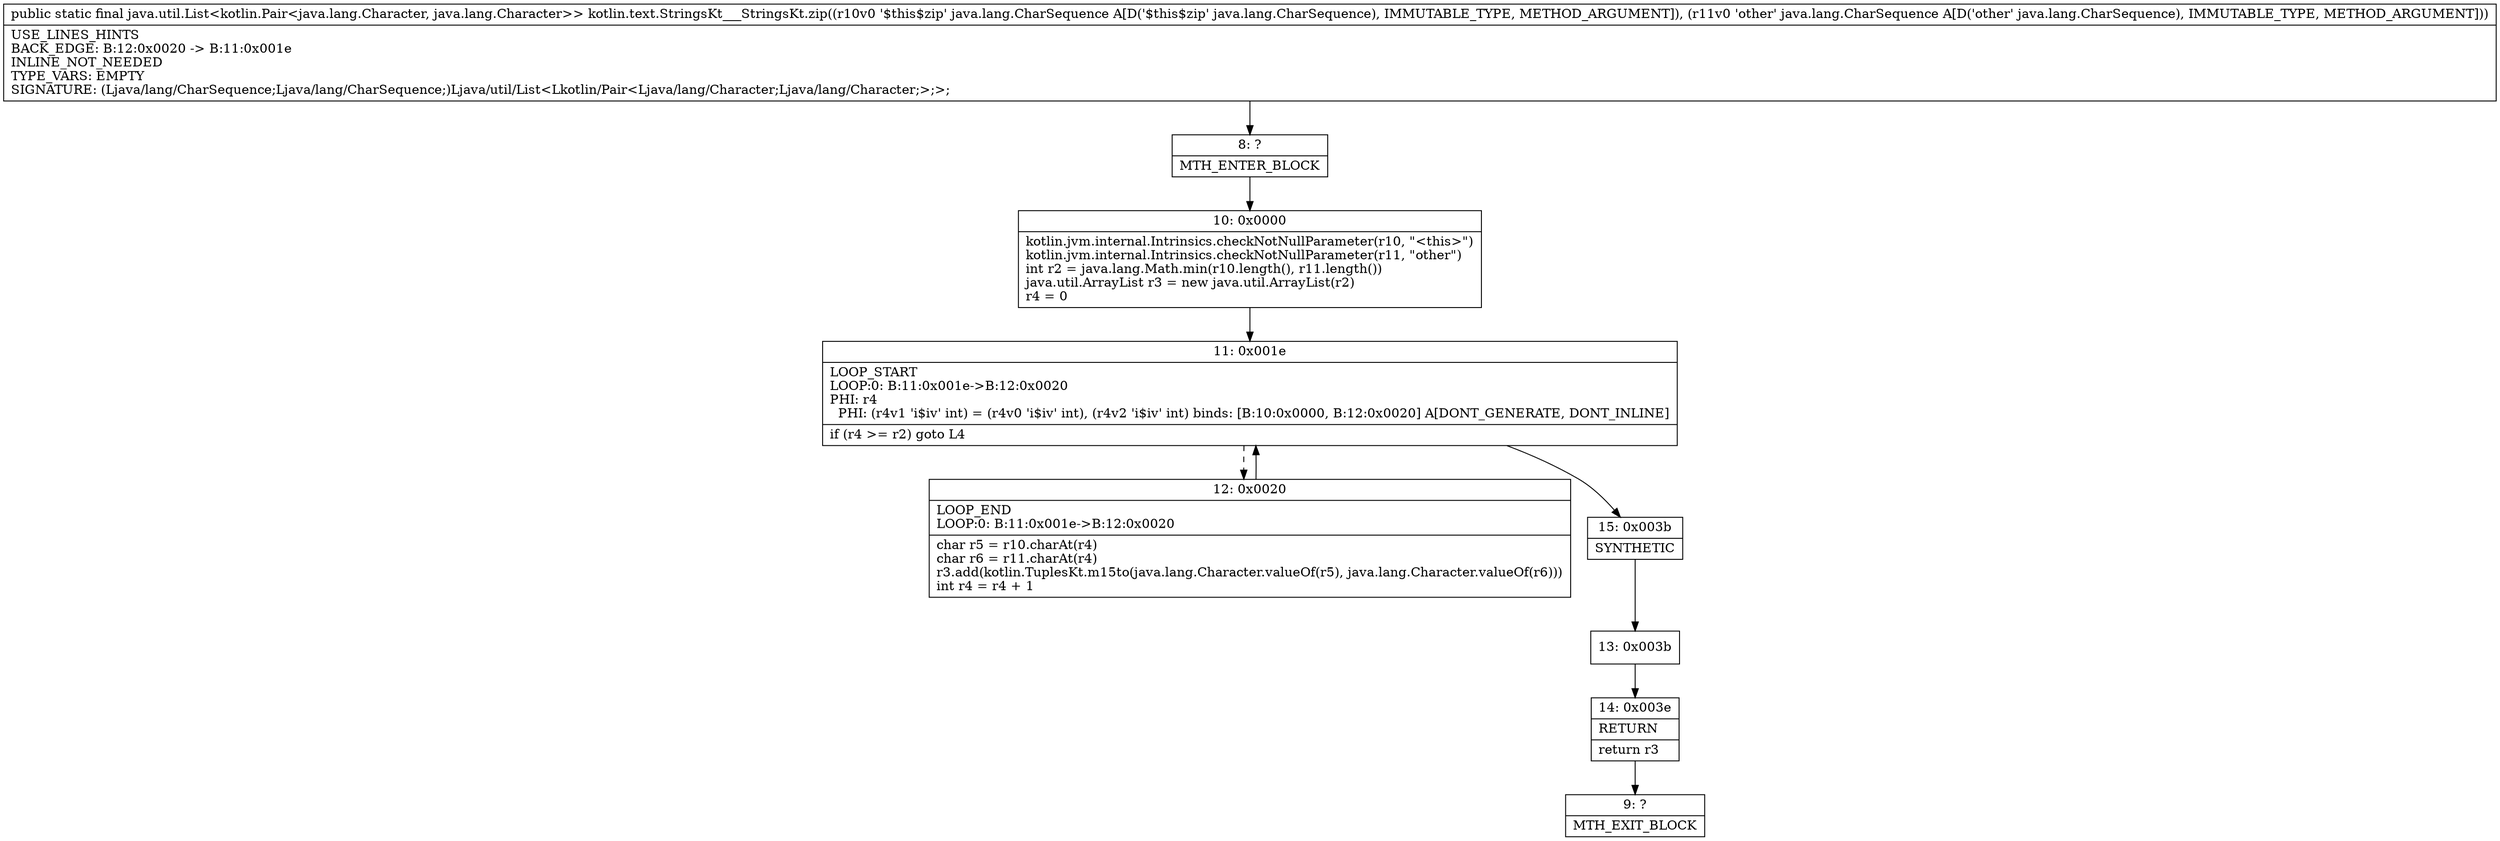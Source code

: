 digraph "CFG forkotlin.text.StringsKt___StringsKt.zip(Ljava\/lang\/CharSequence;Ljava\/lang\/CharSequence;)Ljava\/util\/List;" {
Node_8 [shape=record,label="{8\:\ ?|MTH_ENTER_BLOCK\l}"];
Node_10 [shape=record,label="{10\:\ 0x0000|kotlin.jvm.internal.Intrinsics.checkNotNullParameter(r10, \"\<this\>\")\lkotlin.jvm.internal.Intrinsics.checkNotNullParameter(r11, \"other\")\lint r2 = java.lang.Math.min(r10.length(), r11.length())\ljava.util.ArrayList r3 = new java.util.ArrayList(r2)\lr4 = 0\l}"];
Node_11 [shape=record,label="{11\:\ 0x001e|LOOP_START\lLOOP:0: B:11:0x001e\-\>B:12:0x0020\lPHI: r4 \l  PHI: (r4v1 'i$iv' int) = (r4v0 'i$iv' int), (r4v2 'i$iv' int) binds: [B:10:0x0000, B:12:0x0020] A[DONT_GENERATE, DONT_INLINE]\l|if (r4 \>= r2) goto L4\l}"];
Node_12 [shape=record,label="{12\:\ 0x0020|LOOP_END\lLOOP:0: B:11:0x001e\-\>B:12:0x0020\l|char r5 = r10.charAt(r4)\lchar r6 = r11.charAt(r4)\lr3.add(kotlin.TuplesKt.m15to(java.lang.Character.valueOf(r5), java.lang.Character.valueOf(r6)))\lint r4 = r4 + 1\l}"];
Node_15 [shape=record,label="{15\:\ 0x003b|SYNTHETIC\l}"];
Node_13 [shape=record,label="{13\:\ 0x003b}"];
Node_14 [shape=record,label="{14\:\ 0x003e|RETURN\l|return r3\l}"];
Node_9 [shape=record,label="{9\:\ ?|MTH_EXIT_BLOCK\l}"];
MethodNode[shape=record,label="{public static final java.util.List\<kotlin.Pair\<java.lang.Character, java.lang.Character\>\> kotlin.text.StringsKt___StringsKt.zip((r10v0 '$this$zip' java.lang.CharSequence A[D('$this$zip' java.lang.CharSequence), IMMUTABLE_TYPE, METHOD_ARGUMENT]), (r11v0 'other' java.lang.CharSequence A[D('other' java.lang.CharSequence), IMMUTABLE_TYPE, METHOD_ARGUMENT]))  | USE_LINES_HINTS\lBACK_EDGE: B:12:0x0020 \-\> B:11:0x001e\lINLINE_NOT_NEEDED\lTYPE_VARS: EMPTY\lSIGNATURE: (Ljava\/lang\/CharSequence;Ljava\/lang\/CharSequence;)Ljava\/util\/List\<Lkotlin\/Pair\<Ljava\/lang\/Character;Ljava\/lang\/Character;\>;\>;\l}"];
MethodNode -> Node_8;Node_8 -> Node_10;
Node_10 -> Node_11;
Node_11 -> Node_12[style=dashed];
Node_11 -> Node_15;
Node_12 -> Node_11;
Node_15 -> Node_13;
Node_13 -> Node_14;
Node_14 -> Node_9;
}

